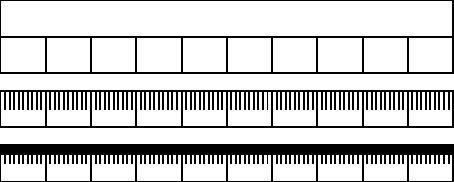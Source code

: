 size(8cm,0);
int start=0;
int stop=100;
real height=-8;
real spacing=-4;
real y;
for(int ruler=0; ruler<4; ++ruler) {
  y = ruler*height;
  if (ruler>0) y+=spacing*(ruler-1);
  draw((start,y)--(start,y+height)--(stop,y+height)--(stop,y)--cycle);
  if (ruler>=1) {
    for(int i=start; i<=stop; i+=10) {
      draw((i,y)--(i,y+height));
    }
  }
  if (ruler>=2) {
    for(int i=start; i<=stop; i+=1) {
      draw((i,y)--(i,y+height/2));
    }
  }
  if (ruler>=3) {
    for(real i=start; i<=stop; i+=.1) {
      draw((i,y)--(i,y+height/4));
    }
  }
}
